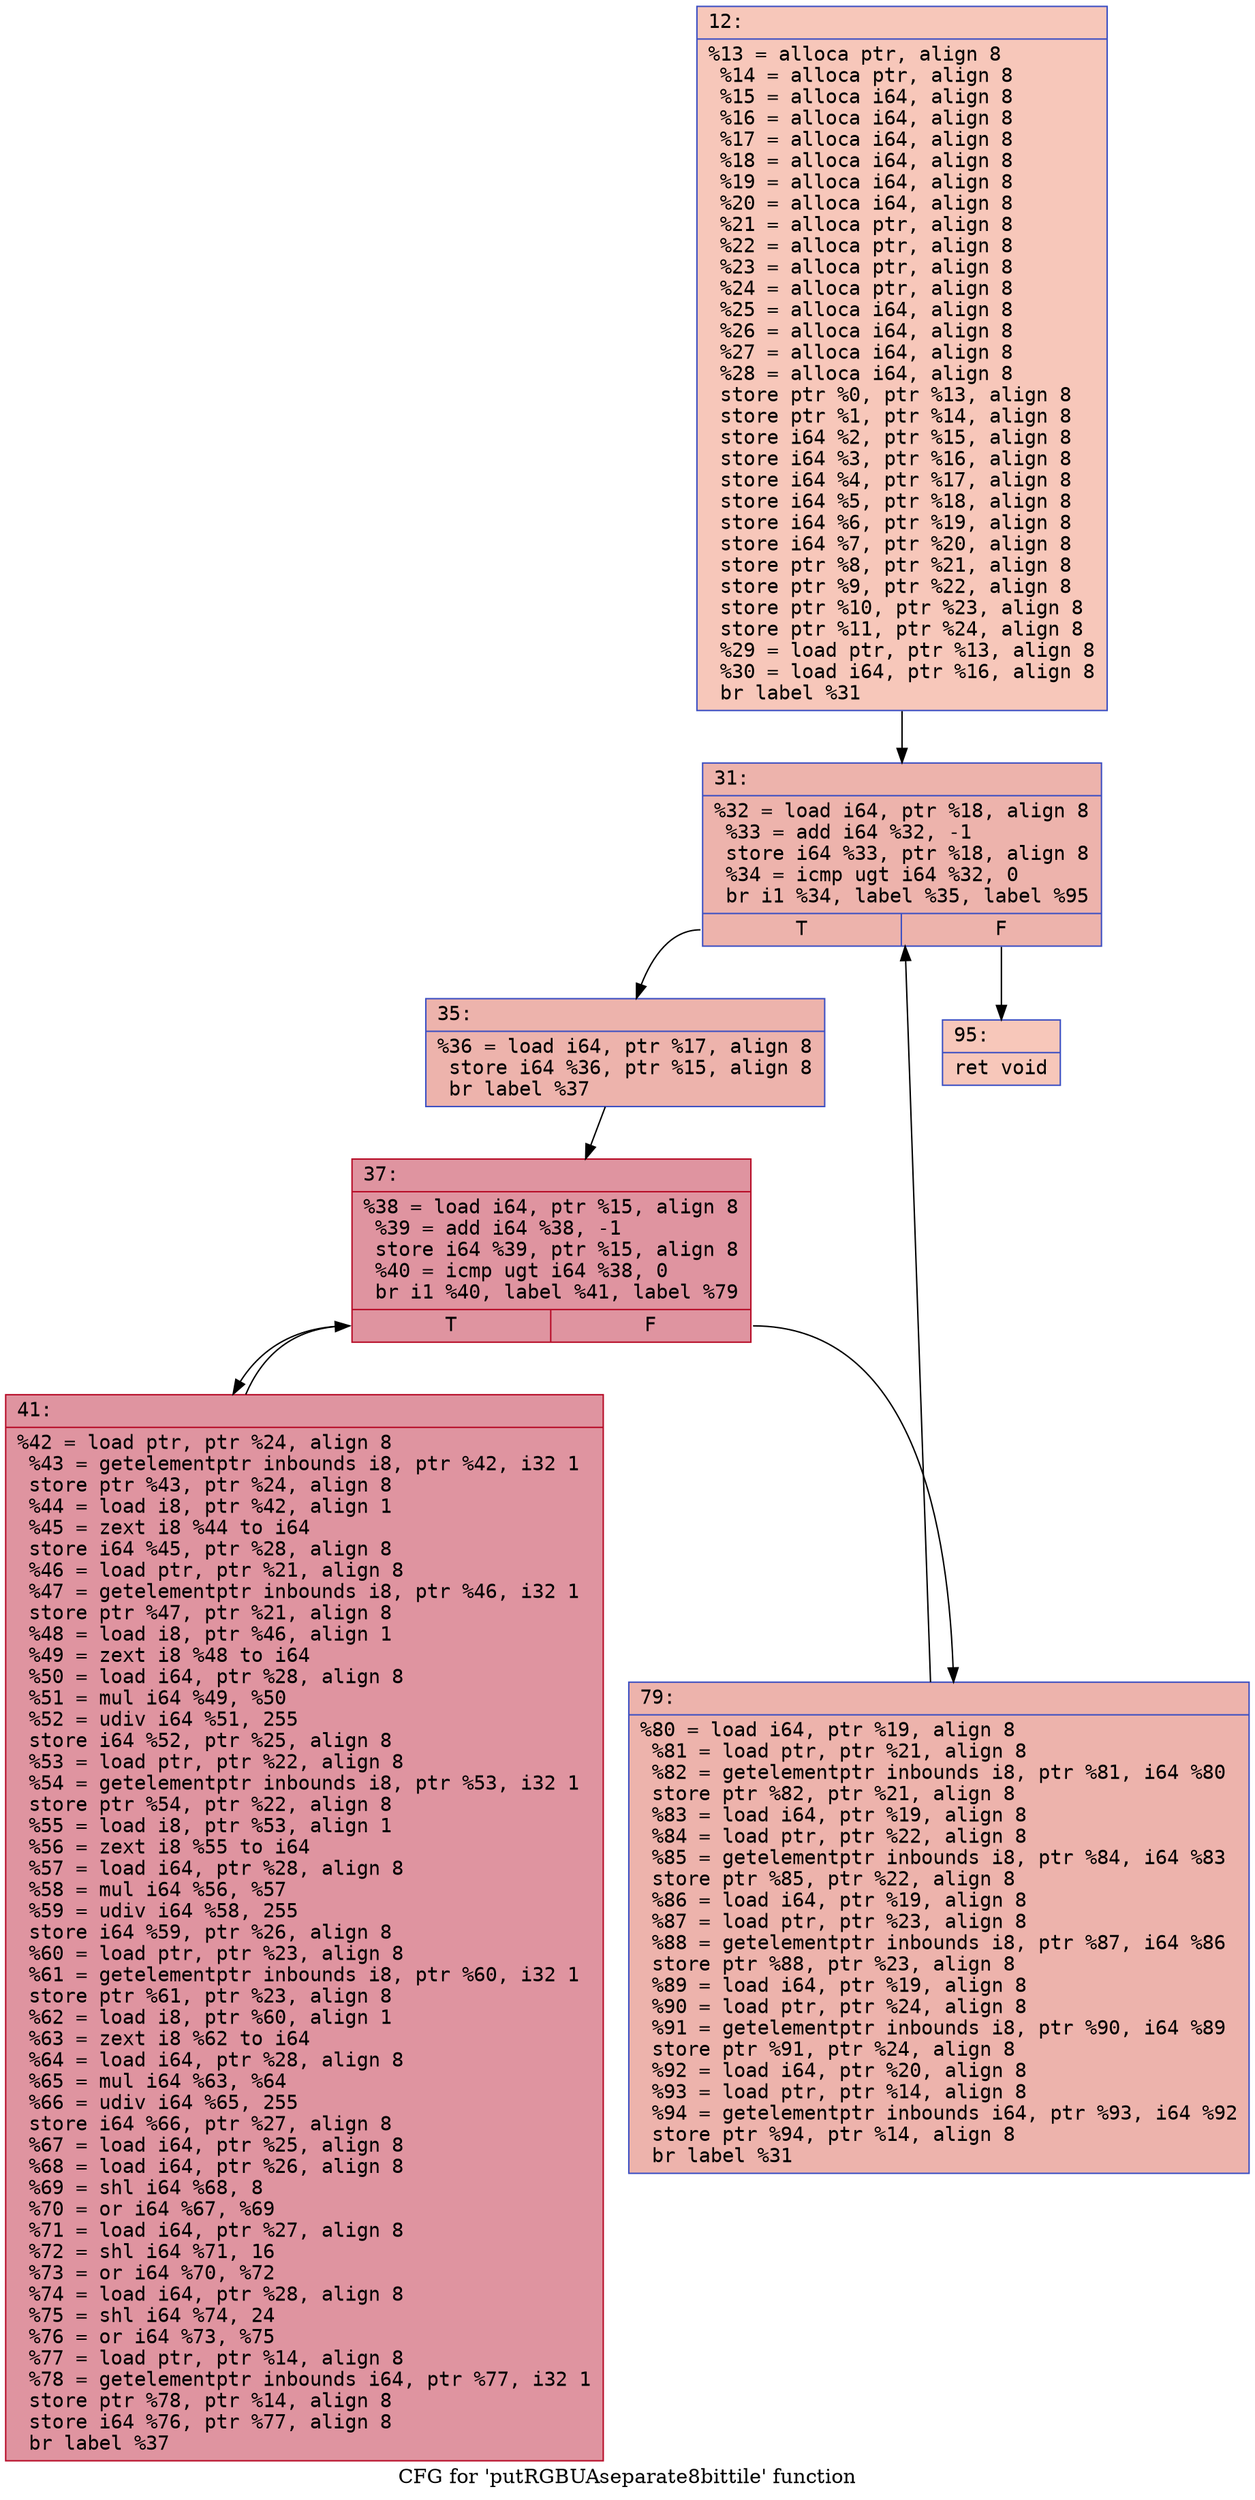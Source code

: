digraph "CFG for 'putRGBUAseparate8bittile' function" {
	label="CFG for 'putRGBUAseparate8bittile' function";

	Node0x600002a276b0 [shape=record,color="#3d50c3ff", style=filled, fillcolor="#ec7f6370" fontname="Courier",label="{12:\l|  %13 = alloca ptr, align 8\l  %14 = alloca ptr, align 8\l  %15 = alloca i64, align 8\l  %16 = alloca i64, align 8\l  %17 = alloca i64, align 8\l  %18 = alloca i64, align 8\l  %19 = alloca i64, align 8\l  %20 = alloca i64, align 8\l  %21 = alloca ptr, align 8\l  %22 = alloca ptr, align 8\l  %23 = alloca ptr, align 8\l  %24 = alloca ptr, align 8\l  %25 = alloca i64, align 8\l  %26 = alloca i64, align 8\l  %27 = alloca i64, align 8\l  %28 = alloca i64, align 8\l  store ptr %0, ptr %13, align 8\l  store ptr %1, ptr %14, align 8\l  store i64 %2, ptr %15, align 8\l  store i64 %3, ptr %16, align 8\l  store i64 %4, ptr %17, align 8\l  store i64 %5, ptr %18, align 8\l  store i64 %6, ptr %19, align 8\l  store i64 %7, ptr %20, align 8\l  store ptr %8, ptr %21, align 8\l  store ptr %9, ptr %22, align 8\l  store ptr %10, ptr %23, align 8\l  store ptr %11, ptr %24, align 8\l  %29 = load ptr, ptr %13, align 8\l  %30 = load i64, ptr %16, align 8\l  br label %31\l}"];
	Node0x600002a276b0 -> Node0x600002a27700[tooltip="12 -> 31\nProbability 100.00%" ];
	Node0x600002a27700 [shape=record,color="#3d50c3ff", style=filled, fillcolor="#d6524470" fontname="Courier",label="{31:\l|  %32 = load i64, ptr %18, align 8\l  %33 = add i64 %32, -1\l  store i64 %33, ptr %18, align 8\l  %34 = icmp ugt i64 %32, 0\l  br i1 %34, label %35, label %95\l|{<s0>T|<s1>F}}"];
	Node0x600002a27700:s0 -> Node0x600002a27750[tooltip="31 -> 35\nProbability 96.88%" ];
	Node0x600002a27700:s1 -> Node0x600002a27890[tooltip="31 -> 95\nProbability 3.12%" ];
	Node0x600002a27750 [shape=record,color="#3d50c3ff", style=filled, fillcolor="#d6524470" fontname="Courier",label="{35:\l|  %36 = load i64, ptr %17, align 8\l  store i64 %36, ptr %15, align 8\l  br label %37\l}"];
	Node0x600002a27750 -> Node0x600002a277a0[tooltip="35 -> 37\nProbability 100.00%" ];
	Node0x600002a277a0 [shape=record,color="#b70d28ff", style=filled, fillcolor="#b70d2870" fontname="Courier",label="{37:\l|  %38 = load i64, ptr %15, align 8\l  %39 = add i64 %38, -1\l  store i64 %39, ptr %15, align 8\l  %40 = icmp ugt i64 %38, 0\l  br i1 %40, label %41, label %79\l|{<s0>T|<s1>F}}"];
	Node0x600002a277a0:s0 -> Node0x600002a277f0[tooltip="37 -> 41\nProbability 96.88%" ];
	Node0x600002a277a0:s1 -> Node0x600002a27840[tooltip="37 -> 79\nProbability 3.12%" ];
	Node0x600002a277f0 [shape=record,color="#b70d28ff", style=filled, fillcolor="#b70d2870" fontname="Courier",label="{41:\l|  %42 = load ptr, ptr %24, align 8\l  %43 = getelementptr inbounds i8, ptr %42, i32 1\l  store ptr %43, ptr %24, align 8\l  %44 = load i8, ptr %42, align 1\l  %45 = zext i8 %44 to i64\l  store i64 %45, ptr %28, align 8\l  %46 = load ptr, ptr %21, align 8\l  %47 = getelementptr inbounds i8, ptr %46, i32 1\l  store ptr %47, ptr %21, align 8\l  %48 = load i8, ptr %46, align 1\l  %49 = zext i8 %48 to i64\l  %50 = load i64, ptr %28, align 8\l  %51 = mul i64 %49, %50\l  %52 = udiv i64 %51, 255\l  store i64 %52, ptr %25, align 8\l  %53 = load ptr, ptr %22, align 8\l  %54 = getelementptr inbounds i8, ptr %53, i32 1\l  store ptr %54, ptr %22, align 8\l  %55 = load i8, ptr %53, align 1\l  %56 = zext i8 %55 to i64\l  %57 = load i64, ptr %28, align 8\l  %58 = mul i64 %56, %57\l  %59 = udiv i64 %58, 255\l  store i64 %59, ptr %26, align 8\l  %60 = load ptr, ptr %23, align 8\l  %61 = getelementptr inbounds i8, ptr %60, i32 1\l  store ptr %61, ptr %23, align 8\l  %62 = load i8, ptr %60, align 1\l  %63 = zext i8 %62 to i64\l  %64 = load i64, ptr %28, align 8\l  %65 = mul i64 %63, %64\l  %66 = udiv i64 %65, 255\l  store i64 %66, ptr %27, align 8\l  %67 = load i64, ptr %25, align 8\l  %68 = load i64, ptr %26, align 8\l  %69 = shl i64 %68, 8\l  %70 = or i64 %67, %69\l  %71 = load i64, ptr %27, align 8\l  %72 = shl i64 %71, 16\l  %73 = or i64 %70, %72\l  %74 = load i64, ptr %28, align 8\l  %75 = shl i64 %74, 24\l  %76 = or i64 %73, %75\l  %77 = load ptr, ptr %14, align 8\l  %78 = getelementptr inbounds i64, ptr %77, i32 1\l  store ptr %78, ptr %14, align 8\l  store i64 %76, ptr %77, align 8\l  br label %37\l}"];
	Node0x600002a277f0 -> Node0x600002a277a0[tooltip="41 -> 37\nProbability 100.00%" ];
	Node0x600002a27840 [shape=record,color="#3d50c3ff", style=filled, fillcolor="#d6524470" fontname="Courier",label="{79:\l|  %80 = load i64, ptr %19, align 8\l  %81 = load ptr, ptr %21, align 8\l  %82 = getelementptr inbounds i8, ptr %81, i64 %80\l  store ptr %82, ptr %21, align 8\l  %83 = load i64, ptr %19, align 8\l  %84 = load ptr, ptr %22, align 8\l  %85 = getelementptr inbounds i8, ptr %84, i64 %83\l  store ptr %85, ptr %22, align 8\l  %86 = load i64, ptr %19, align 8\l  %87 = load ptr, ptr %23, align 8\l  %88 = getelementptr inbounds i8, ptr %87, i64 %86\l  store ptr %88, ptr %23, align 8\l  %89 = load i64, ptr %19, align 8\l  %90 = load ptr, ptr %24, align 8\l  %91 = getelementptr inbounds i8, ptr %90, i64 %89\l  store ptr %91, ptr %24, align 8\l  %92 = load i64, ptr %20, align 8\l  %93 = load ptr, ptr %14, align 8\l  %94 = getelementptr inbounds i64, ptr %93, i64 %92\l  store ptr %94, ptr %14, align 8\l  br label %31\l}"];
	Node0x600002a27840 -> Node0x600002a27700[tooltip="79 -> 31\nProbability 100.00%" ];
	Node0x600002a27890 [shape=record,color="#3d50c3ff", style=filled, fillcolor="#ec7f6370" fontname="Courier",label="{95:\l|  ret void\l}"];
}
